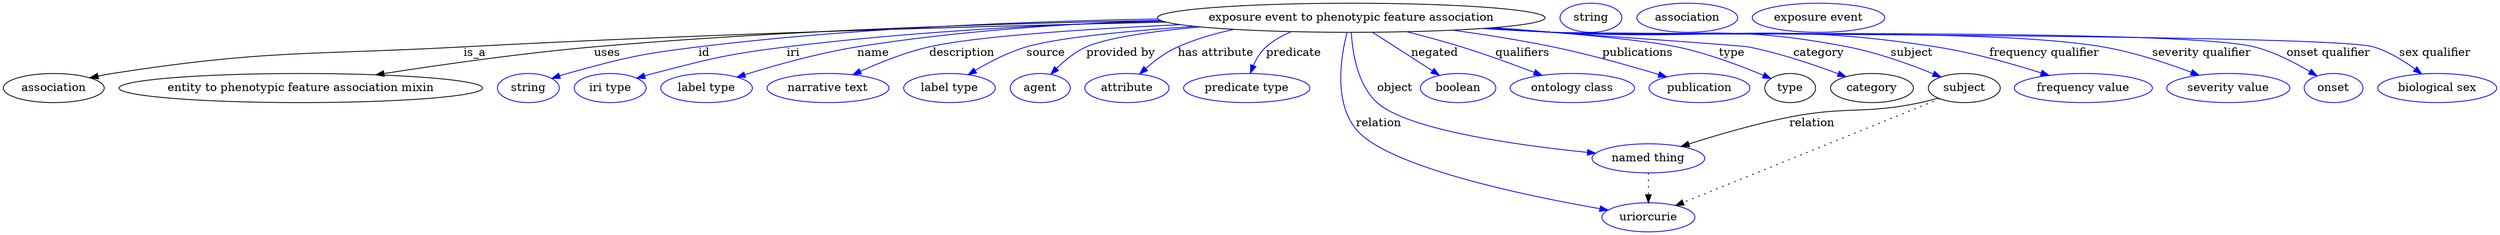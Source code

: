 digraph {
	graph [bb="0,0,2526.8,283"];
	node [label="\N"];
	"exposure event to phenotypic feature association"	 [height=0.5,
		label="exposure event to phenotypic feature association",
		pos="1350,265",
		width=5.0732];
	association	 [height=0.5,
		pos="50.046,178",
		width=1.3902];
	"exposure event to phenotypic feature association" -> association	 [label=is_a,
		lp="464.05,221.5",
		pos="e,86.579,190.39 1172.5,260.78 991.38,255.79 702.42,245.95 453.05,229 299.81,218.58 259.7,225.89 109.05,196 104.91,195.18 100.65,\
194.19 96.403,193.09"];
	"entity to phenotypic feature association mixin"	 [height=0.5,
		pos="291.05,178",
		width=4.8024];
	"exposure event to phenotypic feature association" -> "entity to phenotypic feature association mixin"	 [label=uses,
		lp="595.05,221.5",
		pos="e,367.82,194.14 1176.1,259.38 985.93,252.79 693.6,241.2 583.05,229 513.54,221.33 435.55,207.43 377.66,196.08"];
	id	 [color=blue,
		height=0.5,
		label=string,
		pos="512.05,178",
		width=0.84854];
	"exposure event to phenotypic feature association" -> id	 [color=blue,
		label=id,
		lp="694.55,221.5",
		pos="e,535.87,189.59 1177,259.14 1013.3,252.95 779.59,242.26 689.05,229 627.08,219.93 611.3,216.27 552.05,196 549.8,195.23 547.5,194.38 \
545.2,193.48",
		style=solid];
	iri	 [color=blue,
		height=0.5,
		label="iri type",
		pos="597.05,178",
		width=1.011];
	"exposure event to phenotypic feature association" -> iri	 [color=blue,
		label=iri,
		lp="786.55,221.5",
		pos="e,625.05,189.66 1183.2,257.67 1043.4,250.93 854.93,240.3 780.05,229 718.12,219.66 702.79,214.79 643.05,196 640.28,195.13 637.45,\
194.18 634.61,193.18",
		style=solid];
	name	 [color=blue,
		height=0.5,
		label="label type",
		pos="697.05,178",
		width=1.2638];
	"exposure event to phenotypic feature association" -> name	 [color=blue,
		label=name,
		lp="868.55,221.5",
		pos="e,728.99,191.03 1184.9,257.3 1065.4,250.93 914.5,240.98 853.05,229 813.3,221.25 769.6,206.39 738.6,194.7",
		style=solid];
	description	 [color=blue,
		height=0.5,
		label="narrative text",
		pos="818.05,178",
		width=1.6068];
	"exposure event to phenotypic feature association" -> description	 [color=blue,
		label=description,
		lp="959.55,221.5",
		pos="e,845.78,194.02 1187,256.83 1089.9,250.83 976.61,241.55 929.05,229 903.15,222.17 875.78,209.66 854.7,198.74",
		style=solid];
	source	 [color=blue,
		height=0.5,
		label="label type",
		pos="939.05,178",
		width=1.2638];
	"exposure event to phenotypic feature association" -> source	 [color=blue,
		label=source,
		lp="1045,221.5",
		pos="e,960.62,193.93 1201.9,254.39 1133.1,248.27 1059.4,239.66 1027,229 1006.5,222.24 985.52,210.3 969.18,199.66",
		style=solid];
	"provided by"	 [color=blue,
		height=0.5,
		label=agent,
		pos="1032,178",
		width=0.83048];
	"exposure event to phenotypic feature association" -> "provided by"	 [color=blue,
		label="provided by",
		lp="1122,221.5",
		pos="e,1045.7,194.62 1211.7,253.22 1161.4,247.4 1111.5,239.38 1089,229 1075.4,222.69 1062.7,211.99 1052.7,202.02",
		style=solid];
	"has attribute"	 [color=blue,
		height=0.5,
		label=attribute,
		pos="1120,178",
		width=1.1193];
	"exposure event to phenotypic feature association" -> "has attribute"	 [color=blue,
		label="has attribute",
		lp="1214.5,221.5",
		pos="e,1135.6,194.71 1242.8,250.38 1221.7,245.25 1200.2,238.32 1181,229 1167.1,222.19 1153.6,211.5 1142.9,201.66",
		style=solid];
	predicate	 [color=blue,
		height=0.5,
		label="predicate type",
		pos="1239,178",
		width=1.679];
	"exposure event to phenotypic feature association" -> predicate	 [color=blue,
		label=predicate,
		lp="1288,221.5",
		pos="e,1243.9,196.03 1291.7,247.9 1281.3,242.99 1271.2,236.78 1263,229 1256.3,222.59 1251.3,213.93 1247.6,205.56",
		style=solid];
	object	 [color=blue,
		height=0.5,
		label="named thing",
		pos="1657,91",
		width=1.5346];
	"exposure event to phenotypic feature association" -> object	 [color=blue,
		label=object,
		lp="1399,178",
		pos="e,1605.7,97.774 1350.4,246.62 1351.9,223.15 1358,182.85 1382,160 1412.4,131.1 1524.2,110.11 1595.5,99.295",
		style=solid];
	relation	 [color=blue,
		height=0.5,
		label=uriorcurie,
		pos="1657,18",
		width=1.2638];
	"exposure event to phenotypic feature association" -> relation	 [color=blue,
		label=relation,
		lp="1391,134.5",
		pos="e,1613.5,23.413 1346.5,246.79 1342,217.15 1338,158.64 1370,127 1434.4,63.402 1539.7,36.217 1603.2,25.12",
		style=solid];
	negated	 [color=blue,
		height=0.5,
		label=boolean,
		pos="1463,178",
		width=1.0652];
	"exposure event to phenotypic feature association" -> negated	 [color=blue,
		label=negated,
		lp="1435.5,221.5",
		pos="e,1443.1,193.39 1373.5,246.97 1391.4,233.19 1416.1,214.13 1435.1,199.54",
		style=solid];
	qualifiers	 [color=blue,
		height=0.5,
		label="ontology class",
		pos="1581,178",
		width=1.7151];
	"exposure event to phenotypic feature association" -> qualifiers	 [color=blue,
		label=qualifiers,
		lp="1524,221.5",
		pos="e,1547.5,193.2 1406.3,247.83 1423.9,242.15 1443.4,235.6 1461,229 1486.9,219.32 1515.4,207.28 1538.1,197.33",
		style=solid];
	publications	 [color=blue,
		height=0.5,
		label=publication,
		pos="1711,178",
		width=1.3902];
	"exposure event to phenotypic feature association" -> publications	 [color=blue,
		label=publications,
		lp="1640.5,221.5",
		pos="e,1675.9,190.97 1451.3,250 1484.3,244.36 1520.9,237.27 1554,229 1592.4,219.43 1635.1,205.35 1666.2,194.4",
		style=solid];
	type	 [height=0.5,
		pos="1806,178",
		width=0.75];
	"exposure event to phenotypic feature association" -> type	 [color=blue,
		label=type,
		lp="1740,221.5",
		pos="e,1784.5,189.28 1479.5,252.26 1562.6,243.82 1658.5,233.5 1678,229 1720.4,219.23 1730.1,213.08 1770,196 1771.8,195.24 1773.6,194.43 \
1775.5,193.59",
		style=solid];
	category	 [height=0.5,
		pos="1892,178",
		width=1.1374];
	"exposure event to phenotypic feature association" -> category	 [color=blue,
		label=category,
		lp="1829.5,221.5",
		pos="e,1863.8,191.2 1481.3,252.45 1501.3,250.59 1521.7,248.72 1541,247 1636.6,238.5 1662.5,250.03 1756,229 1790.3,221.29 1827.6,206.86 \
1854.4,195.31",
		style=solid];
	subject	 [height=0.5,
		pos="1987,178",
		width=0.99297];
	"exposure event to phenotypic feature association" -> subject	 [color=blue,
		label=subject,
		lp="1924.5,221.5",
		pos="e,1961.4,190.9 1478.7,252.22 1499.5,250.34 1520.9,248.52 1541,247 1681.3,236.4 1719.6,258.82 1857,229 1890.5,221.75 1926.5,207.02 \
1952.1,195.24",
		style=solid];
	"frequency qualifier"	 [color=blue,
		height=0.5,
		label="frequency value",
		pos="2108,178",
		width=1.8776];
	"exposure event to phenotypic feature association" -> "frequency qualifier"	 [color=blue,
		label="frequency qualifier",
		lp="2059,221.5",
		pos="e,2070.6,193.04 1477.6,252.09 1498.8,250.2 1520.5,248.42 1541,247 1721.7,234.5 1769.8,260.77 1948,229 1987.1,222.05 2029.8,208.1 \
2061.2,196.54",
		style=solid];
	"severity qualifier"	 [color=blue,
		height=0.5,
		label="severity value",
		pos="2253,178",
		width=1.661];
	"exposure event to phenotypic feature association" -> "severity qualifier"	 [color=blue,
		label="severity qualifier",
		lp="2212.5,221.5",
		pos="e,2221,193.22 1476.3,251.97 1497.9,250.07 1520.1,248.31 1541,247 1668.4,239.01 1989.8,253.44 2115,229 2148.5,222.47 2184.7,208.86 \
2211.5,197.35",
		style=solid];
	"onset qualifier"	 [color=blue,
		height=0.5,
		label=onset,
		pos="2360,178",
		width=0.81243];
	"exposure event to phenotypic feature association" -> "onset qualifier"	 [color=blue,
		label="onset qualifier",
		lp="2339.5,221.5",
		pos="e,2340.7,191.61 1475.8,251.9 1497.5,250 1519.9,248.26 1541,247 1621.2,242.23 2185.4,249.2 2263,229 2287.9,222.54 2313.5,208.72 2332.1,\
197.1",
		style=solid];
	"sex qualifier"	 [color=blue,
		height=0.5,
		label="biological sex",
		pos="2467,178",
		width=1.661];
	"exposure event to phenotypic feature association" -> "sex qualifier"	 [color=blue,
		label="sex qualifier",
		lp="2448,221.5",
		pos="e,2446.1,195.05 1475.3,251.89 1497.2,249.97 1519.8,248.23 1541,247 1634.5,241.61 2293.2,255.18 2383,229 2402.6,223.3 2422.2,211.8 \
2437.6,201.16",
		style=solid];
	object -> relation	 [pos="e,1657,36.09 1657,72.955 1657,64.883 1657,55.176 1657,46.182",
		style=dotted];
	association_type	 [color=blue,
		height=0.5,
		label=string,
		pos="1581,265",
		width=0.84854];
	association_category	 [color=blue,
		height=0.5,
		label=association,
		pos="1680,265",
		width=1.3902];
	subject -> object	 [label=relation,
		lp="1828,134.5",
		pos="e,1691.9,105.03 1960.3,166.04 1954.4,163.75 1948.1,161.58 1942,160 1883.5,144.64 1866,155.81 1807,142 1770.8,133.52 1731,119.77 \
1701.5,108.68"];
	subject -> relation	 [pos="e,1686.1,32.081 1961.2,165.45 1903.2,137.37 1763.1,69.408 1695.2,36.486",
		style=dotted];
	"exposure event to phenotypic feature association_subject"	 [color=blue,
		height=0.5,
		label="exposure event",
		pos="1812,265",
		width=1.7693];
}
